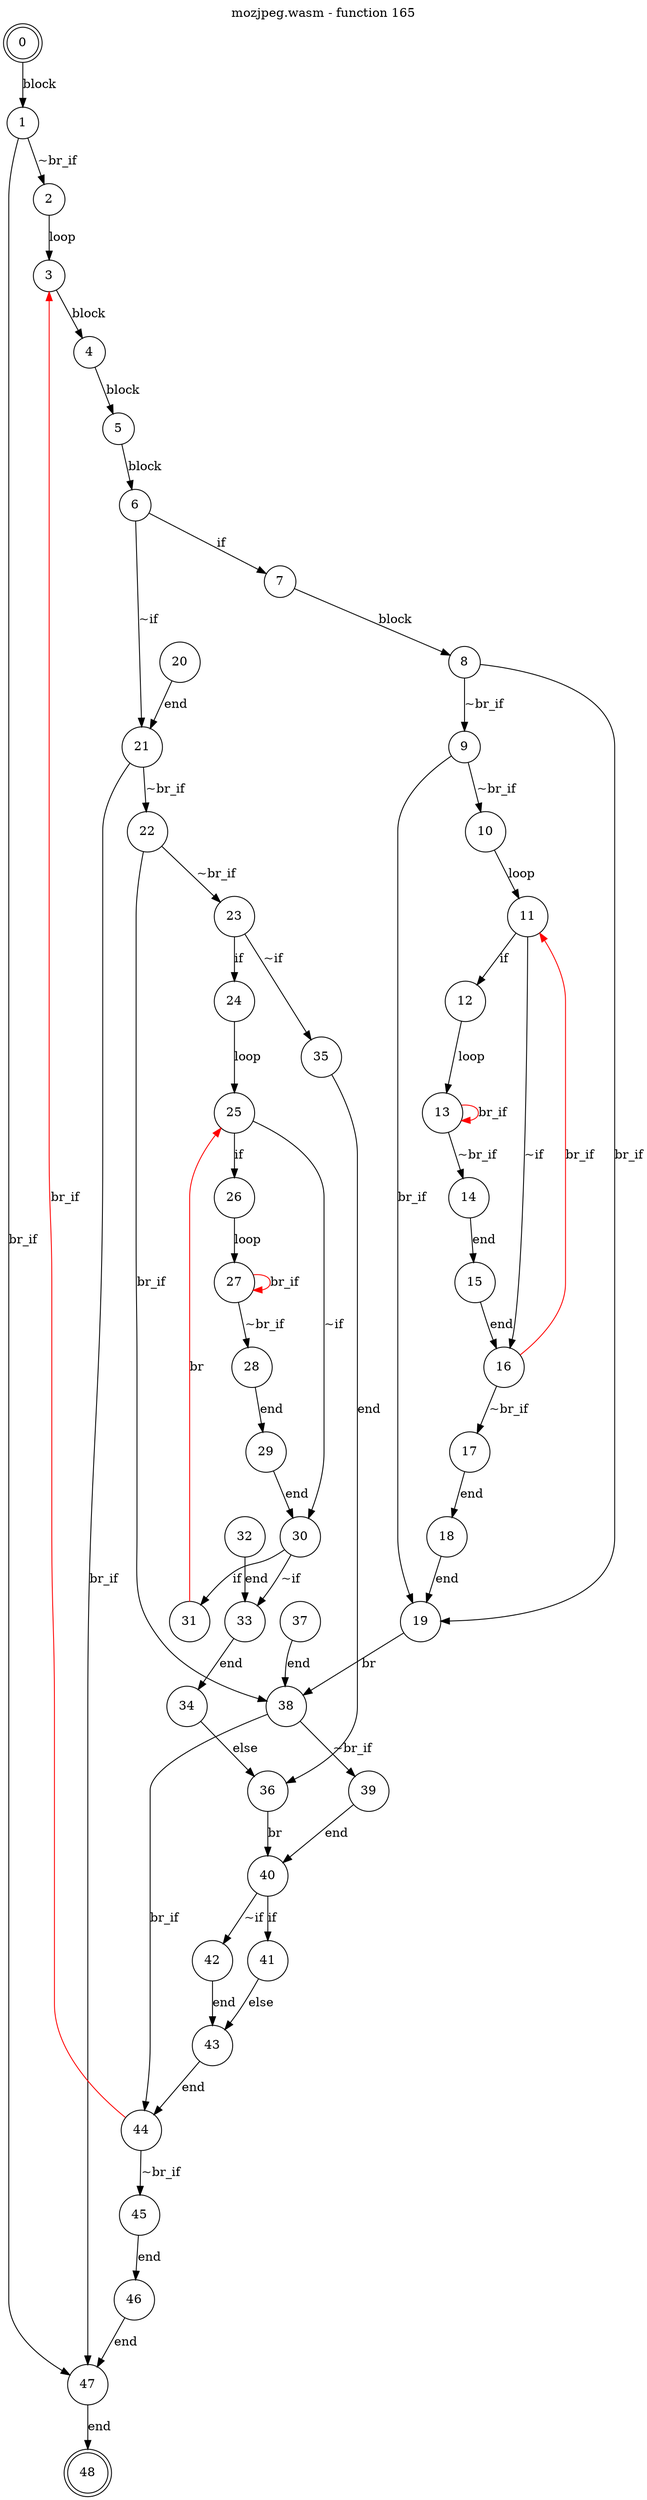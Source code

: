 digraph finite_state_machine {
    label = "mozjpeg.wasm - function 165"
    labelloc =  t
    labelfontsize = 16
    labelfontcolor = black
    labelfontname = "Helvetica"
    node [shape = doublecircle]; 0 48;
    node [shape = circle];
    0 -> 1[label = "block"];
    1 -> 2[label = "~br_if"];
    1 -> 47[label = "br_if"];
    2 -> 3[label = "loop"];
    3 -> 4[label = "block"];
    4 -> 5[label = "block"];
    5 -> 6[label = "block"];
    6 -> 7[label = "if"];
    6 -> 21[label = "~if"];
    7 -> 8[label = "block"];
    8 -> 9[label = "~br_if"];
    8 -> 19[label = "br_if"];
    9 -> 10[label = "~br_if"];
    9 -> 19[label = "br_if"];
    10 -> 11[label = "loop"];
    11 -> 12[label = "if"];
    11 -> 16[label = "~if"];
    12 -> 13[label = "loop"];
    13 -> 14[label = "~br_if"];
    13 -> 13[color="red" label = "br_if"];
    14 -> 15[label = "end"];
    15 -> 16[label = "end"];
    16 -> 17[label = "~br_if"];
    16 -> 11[color="red" label = "br_if"];
    17 -> 18[label = "end"];
    18 -> 19[label = "end"];
    19 -> 38[label = "br"];
    20 -> 21[label = "end"];
    21 -> 22[label = "~br_if"];
    21 -> 47[label = "br_if"];
    22 -> 23[label = "~br_if"];
    22 -> 38[label = "br_if"];
    23 -> 24[label = "if"];
    23 -> 35[label = "~if"];
    24 -> 25[label = "loop"];
    25 -> 26[label = "if"];
    25 -> 30[label = "~if"];
    26 -> 27[label = "loop"];
    27 -> 28[label = "~br_if"];
    27 -> 27[color="red" label = "br_if"];
    28 -> 29[label = "end"];
    29 -> 30[label = "end"];
    30 -> 31[label = "if"];
    30 -> 33[label = "~if"];
    31 -> 25[color="red" label = "br"];
    32 -> 33[label = "end"];
    33 -> 34[label = "end"];
    34 -> 36[label = "else"];
    35 -> 36[label = "end"];
    36 -> 40[label = "br"];
    37 -> 38[label = "end"];
    38 -> 39[label = "~br_if"];
    38 -> 44[label = "br_if"];
    39 -> 40[label = "end"];
    40 -> 41[label = "if"];
    40 -> 42[label = "~if"];
    41 -> 43[label = "else"];
    42 -> 43[label = "end"];
    43 -> 44[label = "end"];
    44 -> 45[label = "~br_if"];
    44 -> 3[color="red" label = "br_if"];
    45 -> 46[label = "end"];
    46 -> 47[label = "end"];
    47 -> 48[label = "end"];
}

